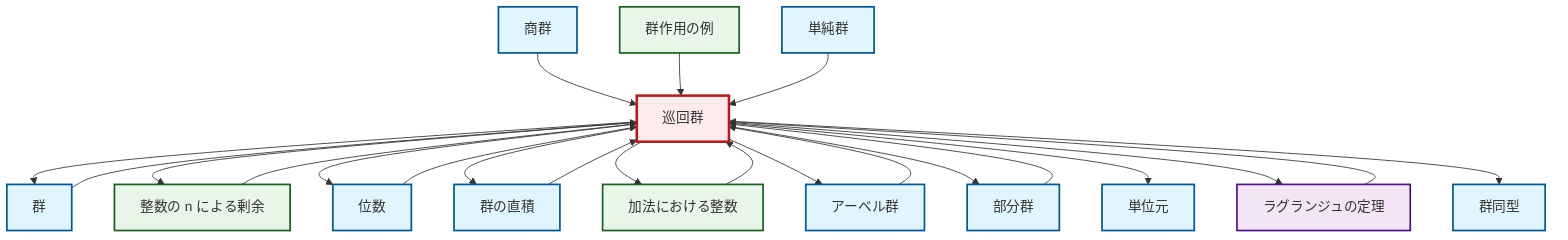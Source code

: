 graph TD
    classDef definition fill:#e1f5fe,stroke:#01579b,stroke-width:2px
    classDef theorem fill:#f3e5f5,stroke:#4a148c,stroke-width:2px
    classDef axiom fill:#fff3e0,stroke:#e65100,stroke-width:2px
    classDef example fill:#e8f5e9,stroke:#1b5e20,stroke-width:2px
    classDef current fill:#ffebee,stroke:#b71c1c,stroke-width:3px
    def-identity-element["単位元"]:::definition
    def-quotient-group["商群"]:::definition
    def-simple-group["単純群"]:::definition
    ex-quotient-integers-mod-n["整数の n による剰余"]:::example
    def-group["群"]:::definition
    ex-integers-addition["加法における整数"]:::example
    thm-lagrange["ラグランジュの定理"]:::theorem
    ex-group-action-examples["群作用の例"]:::example
    def-order["位数"]:::definition
    def-abelian-group["アーベル群"]:::definition
    def-direct-product["群の直積"]:::definition
    def-cyclic-group["巡回群"]:::definition
    def-subgroup["部分群"]:::definition
    def-isomorphism["群同型"]:::definition
    def-cyclic-group --> def-group
    def-cyclic-group --> ex-quotient-integers-mod-n
    ex-quotient-integers-mod-n --> def-cyclic-group
    def-cyclic-group --> def-order
    def-cyclic-group --> def-direct-product
    def-cyclic-group --> ex-integers-addition
    def-cyclic-group --> def-abelian-group
    def-quotient-group --> def-cyclic-group
    def-order --> def-cyclic-group
    ex-group-action-examples --> def-cyclic-group
    def-direct-product --> def-cyclic-group
    thm-lagrange --> def-cyclic-group
    def-cyclic-group --> def-subgroup
    def-subgroup --> def-cyclic-group
    def-group --> def-cyclic-group
    def-cyclic-group --> def-identity-element
    def-cyclic-group --> thm-lagrange
    def-abelian-group --> def-cyclic-group
    def-simple-group --> def-cyclic-group
    def-cyclic-group --> def-isomorphism
    ex-integers-addition --> def-cyclic-group
    class def-cyclic-group current